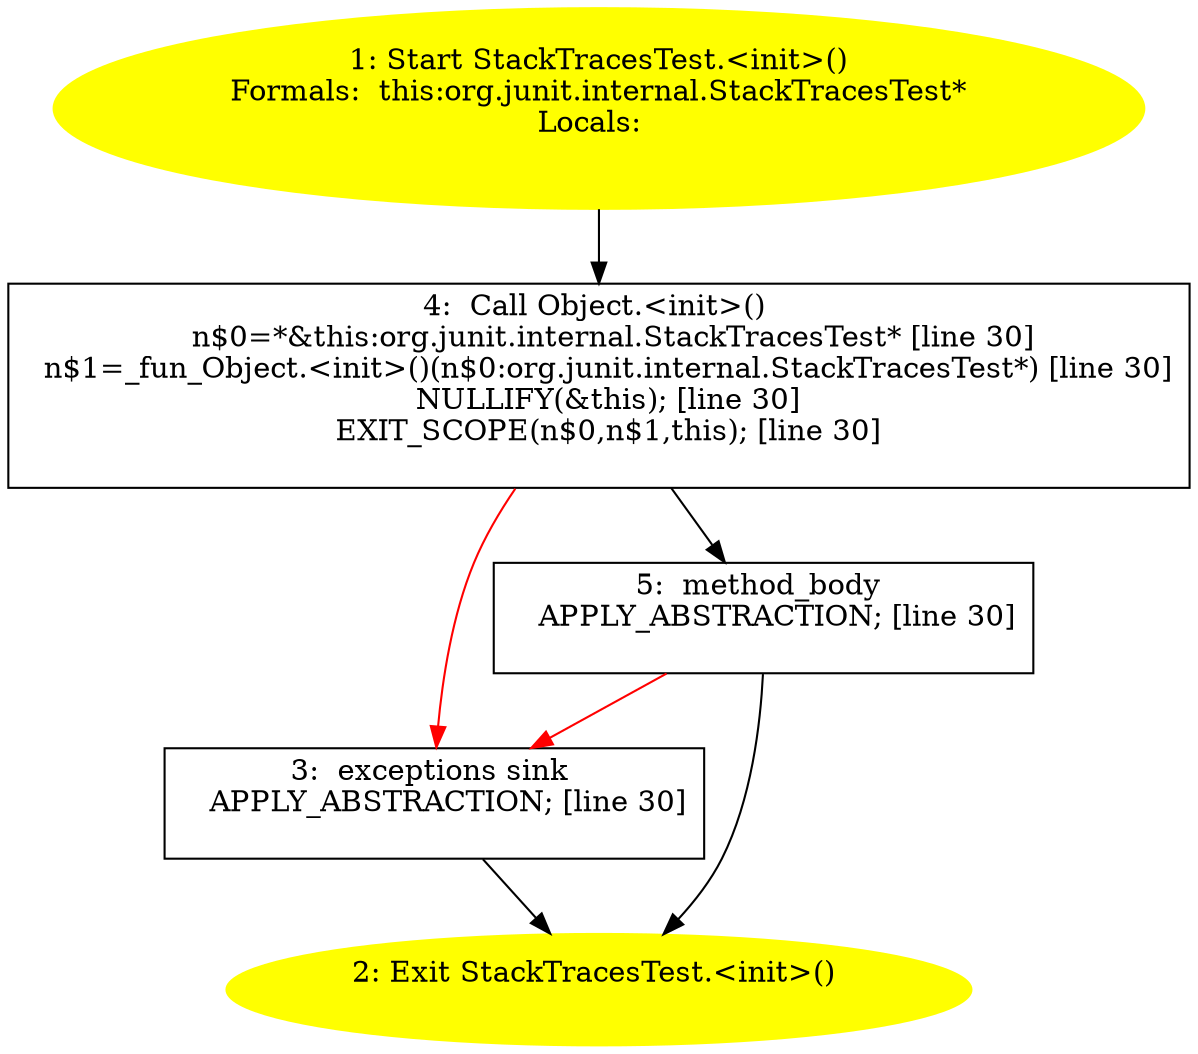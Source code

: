 /* @generated */
digraph cfg {
"org.junit.internal.StackTracesTest.<init>().573a5320a8aa616bd2083bdc7fc1f385_1" [label="1: Start StackTracesTest.<init>()\nFormals:  this:org.junit.internal.StackTracesTest*\nLocals:  \n  " color=yellow style=filled]
	

	 "org.junit.internal.StackTracesTest.<init>().573a5320a8aa616bd2083bdc7fc1f385_1" -> "org.junit.internal.StackTracesTest.<init>().573a5320a8aa616bd2083bdc7fc1f385_4" ;
"org.junit.internal.StackTracesTest.<init>().573a5320a8aa616bd2083bdc7fc1f385_2" [label="2: Exit StackTracesTest.<init>() \n  " color=yellow style=filled]
	

"org.junit.internal.StackTracesTest.<init>().573a5320a8aa616bd2083bdc7fc1f385_3" [label="3:  exceptions sink \n   APPLY_ABSTRACTION; [line 30]\n " shape="box"]
	

	 "org.junit.internal.StackTracesTest.<init>().573a5320a8aa616bd2083bdc7fc1f385_3" -> "org.junit.internal.StackTracesTest.<init>().573a5320a8aa616bd2083bdc7fc1f385_2" ;
"org.junit.internal.StackTracesTest.<init>().573a5320a8aa616bd2083bdc7fc1f385_4" [label="4:  Call Object.<init>() \n   n$0=*&this:org.junit.internal.StackTracesTest* [line 30]\n  n$1=_fun_Object.<init>()(n$0:org.junit.internal.StackTracesTest*) [line 30]\n  NULLIFY(&this); [line 30]\n  EXIT_SCOPE(n$0,n$1,this); [line 30]\n " shape="box"]
	

	 "org.junit.internal.StackTracesTest.<init>().573a5320a8aa616bd2083bdc7fc1f385_4" -> "org.junit.internal.StackTracesTest.<init>().573a5320a8aa616bd2083bdc7fc1f385_5" ;
	 "org.junit.internal.StackTracesTest.<init>().573a5320a8aa616bd2083bdc7fc1f385_4" -> "org.junit.internal.StackTracesTest.<init>().573a5320a8aa616bd2083bdc7fc1f385_3" [color="red" ];
"org.junit.internal.StackTracesTest.<init>().573a5320a8aa616bd2083bdc7fc1f385_5" [label="5:  method_body \n   APPLY_ABSTRACTION; [line 30]\n " shape="box"]
	

	 "org.junit.internal.StackTracesTest.<init>().573a5320a8aa616bd2083bdc7fc1f385_5" -> "org.junit.internal.StackTracesTest.<init>().573a5320a8aa616bd2083bdc7fc1f385_2" ;
	 "org.junit.internal.StackTracesTest.<init>().573a5320a8aa616bd2083bdc7fc1f385_5" -> "org.junit.internal.StackTracesTest.<init>().573a5320a8aa616bd2083bdc7fc1f385_3" [color="red" ];
}
